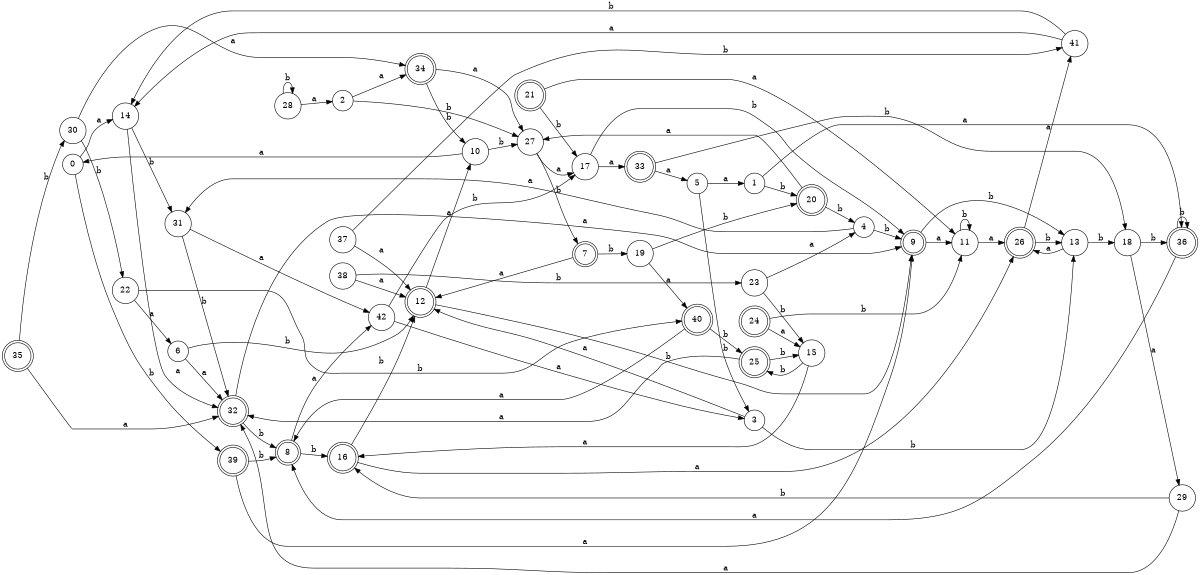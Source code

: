 digraph n35_5 {
__start0 [label="" shape="none"];

rankdir=LR;
size="8,5";

s0 [style="filled", color="black", fillcolor="white" shape="circle", label="0"];
s1 [style="filled", color="black", fillcolor="white" shape="circle", label="1"];
s2 [style="filled", color="black", fillcolor="white" shape="circle", label="2"];
s3 [style="filled", color="black", fillcolor="white" shape="circle", label="3"];
s4 [style="filled", color="black", fillcolor="white" shape="circle", label="4"];
s5 [style="filled", color="black", fillcolor="white" shape="circle", label="5"];
s6 [style="filled", color="black", fillcolor="white" shape="circle", label="6"];
s7 [style="rounded,filled", color="black", fillcolor="white" shape="doublecircle", label="7"];
s8 [style="rounded,filled", color="black", fillcolor="white" shape="doublecircle", label="8"];
s9 [style="rounded,filled", color="black", fillcolor="white" shape="doublecircle", label="9"];
s10 [style="filled", color="black", fillcolor="white" shape="circle", label="10"];
s11 [style="filled", color="black", fillcolor="white" shape="circle", label="11"];
s12 [style="rounded,filled", color="black", fillcolor="white" shape="doublecircle", label="12"];
s13 [style="filled", color="black", fillcolor="white" shape="circle", label="13"];
s14 [style="filled", color="black", fillcolor="white" shape="circle", label="14"];
s15 [style="filled", color="black", fillcolor="white" shape="circle", label="15"];
s16 [style="rounded,filled", color="black", fillcolor="white" shape="doublecircle", label="16"];
s17 [style="filled", color="black", fillcolor="white" shape="circle", label="17"];
s18 [style="filled", color="black", fillcolor="white" shape="circle", label="18"];
s19 [style="filled", color="black", fillcolor="white" shape="circle", label="19"];
s20 [style="rounded,filled", color="black", fillcolor="white" shape="doublecircle", label="20"];
s21 [style="rounded,filled", color="black", fillcolor="white" shape="doublecircle", label="21"];
s22 [style="filled", color="black", fillcolor="white" shape="circle", label="22"];
s23 [style="filled", color="black", fillcolor="white" shape="circle", label="23"];
s24 [style="rounded,filled", color="black", fillcolor="white" shape="doublecircle", label="24"];
s25 [style="rounded,filled", color="black", fillcolor="white" shape="doublecircle", label="25"];
s26 [style="rounded,filled", color="black", fillcolor="white" shape="doublecircle", label="26"];
s27 [style="filled", color="black", fillcolor="white" shape="circle", label="27"];
s28 [style="filled", color="black", fillcolor="white" shape="circle", label="28"];
s29 [style="filled", color="black", fillcolor="white" shape="circle", label="29"];
s30 [style="filled", color="black", fillcolor="white" shape="circle", label="30"];
s31 [style="filled", color="black", fillcolor="white" shape="circle", label="31"];
s32 [style="rounded,filled", color="black", fillcolor="white" shape="doublecircle", label="32"];
s33 [style="rounded,filled", color="black", fillcolor="white" shape="doublecircle", label="33"];
s34 [style="rounded,filled", color="black", fillcolor="white" shape="doublecircle", label="34"];
s35 [style="rounded,filled", color="black", fillcolor="white" shape="doublecircle", label="35"];
s36 [style="rounded,filled", color="black", fillcolor="white" shape="doublecircle", label="36"];
s37 [style="filled", color="black", fillcolor="white" shape="circle", label="37"];
s38 [style="filled", color="black", fillcolor="white" shape="circle", label="38"];
s39 [style="rounded,filled", color="black", fillcolor="white" shape="doublecircle", label="39"];
s40 [style="rounded,filled", color="black", fillcolor="white" shape="doublecircle", label="40"];
s41 [style="filled", color="black", fillcolor="white" shape="circle", label="41"];
s42 [style="filled", color="black", fillcolor="white" shape="circle", label="42"];
s0 -> s14 [label="a"];
s0 -> s39 [label="b"];
s1 -> s36 [label="a"];
s1 -> s20 [label="b"];
s2 -> s34 [label="a"];
s2 -> s27 [label="b"];
s3 -> s12 [label="a"];
s3 -> s13 [label="b"];
s4 -> s31 [label="a"];
s4 -> s9 [label="b"];
s5 -> s1 [label="a"];
s5 -> s3 [label="b"];
s6 -> s32 [label="a"];
s6 -> s12 [label="b"];
s7 -> s12 [label="a"];
s7 -> s19 [label="b"];
s8 -> s42 [label="a"];
s8 -> s16 [label="b"];
s9 -> s11 [label="a"];
s9 -> s13 [label="b"];
s10 -> s0 [label="a"];
s10 -> s27 [label="b"];
s11 -> s26 [label="a"];
s11 -> s11 [label="b"];
s12 -> s10 [label="a"];
s12 -> s9 [label="b"];
s13 -> s26 [label="a"];
s13 -> s18 [label="b"];
s14 -> s32 [label="a"];
s14 -> s31 [label="b"];
s15 -> s16 [label="a"];
s15 -> s25 [label="b"];
s16 -> s26 [label="a"];
s16 -> s12 [label="b"];
s17 -> s33 [label="a"];
s17 -> s9 [label="b"];
s18 -> s29 [label="a"];
s18 -> s36 [label="b"];
s19 -> s40 [label="a"];
s19 -> s20 [label="b"];
s20 -> s27 [label="a"];
s20 -> s4 [label="b"];
s21 -> s11 [label="a"];
s21 -> s17 [label="b"];
s22 -> s6 [label="a"];
s22 -> s40 [label="b"];
s23 -> s4 [label="a"];
s23 -> s15 [label="b"];
s24 -> s15 [label="a"];
s24 -> s11 [label="b"];
s25 -> s32 [label="a"];
s25 -> s15 [label="b"];
s26 -> s41 [label="a"];
s26 -> s13 [label="b"];
s27 -> s17 [label="a"];
s27 -> s7 [label="b"];
s28 -> s2 [label="a"];
s28 -> s28 [label="b"];
s29 -> s32 [label="a"];
s29 -> s16 [label="b"];
s30 -> s34 [label="a"];
s30 -> s22 [label="b"];
s31 -> s42 [label="a"];
s31 -> s32 [label="b"];
s32 -> s9 [label="a"];
s32 -> s8 [label="b"];
s33 -> s5 [label="a"];
s33 -> s18 [label="b"];
s34 -> s27 [label="a"];
s34 -> s10 [label="b"];
s35 -> s32 [label="a"];
s35 -> s30 [label="b"];
s36 -> s8 [label="a"];
s36 -> s36 [label="b"];
s37 -> s12 [label="a"];
s37 -> s41 [label="b"];
s38 -> s12 [label="a"];
s38 -> s23 [label="b"];
s39 -> s9 [label="a"];
s39 -> s8 [label="b"];
s40 -> s8 [label="a"];
s40 -> s25 [label="b"];
s41 -> s14 [label="a"];
s41 -> s14 [label="b"];
s42 -> s3 [label="a"];
s42 -> s17 [label="b"];

}